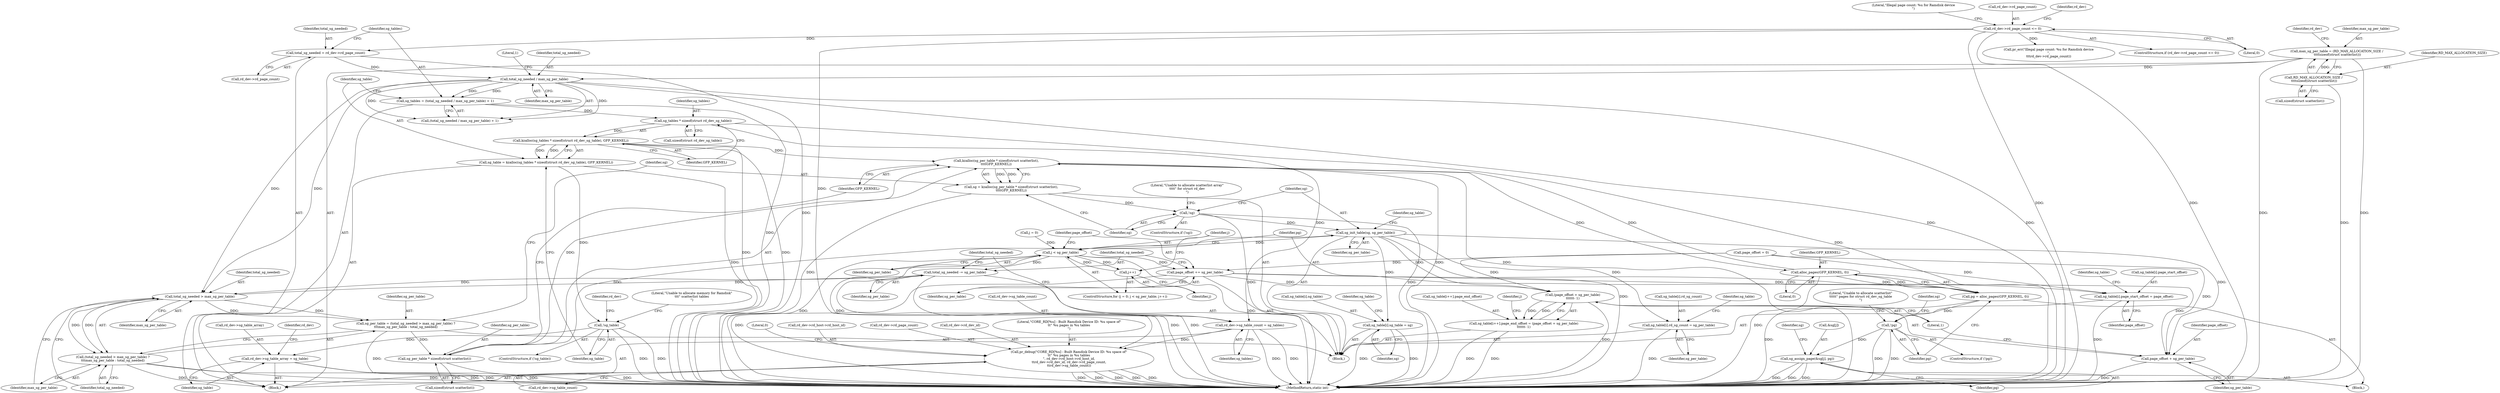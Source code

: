 digraph "1_linux_4442dc8a92b8f9ad8ee9e7f8438f4c04c03a22dc@integer" {
"1000154" [label="(Call,sg_tables = (total_sg_needed / max_sg_per_table) + 1)"];
"1000157" [label="(Call,total_sg_needed / max_sg_per_table)"];
"1000149" [label="(Call,total_sg_needed = rd_dev->rd_page_count)"];
"1000127" [label="(Call,rd_dev->rd_page_count <= 0)"];
"1000117" [label="(Call,max_sg_per_table = (RD_MAX_ALLOCATION_SIZE /\n \t\t\t\tsizeof(struct scatterlist)))"];
"1000119" [label="(Call,RD_MAX_ALLOCATION_SIZE /\n \t\t\t\tsizeof(struct scatterlist))"];
"1000164" [label="(Call,sg_tables * sizeof(struct rd_dev_sg_table))"];
"1000163" [label="(Call,kzalloc(sg_tables * sizeof(struct rd_dev_sg_table), GFP_KERNEL))"];
"1000161" [label="(Call,sg_table = kzalloc(sg_tables * sizeof(struct rd_dev_sg_table), GFP_KERNEL))"];
"1000170" [label="(Call,!sg_table)"];
"1000178" [label="(Call,rd_dev->sg_table_array = sg_table)"];
"1000201" [label="(Call,kzalloc(sg_per_table * sizeof(struct scatterlist),\n\t\t\t\tGFP_KERNEL))"];
"1000199" [label="(Call,sg = kzalloc(sg_per_table * sizeof(struct scatterlist),\n\t\t\t\tGFP_KERNEL))"];
"1000208" [label="(Call,!sg)"];
"1000216" [label="(Call,sg_init_table(sg, sg_per_table))"];
"1000219" [label="(Call,sg_table[i].sg_table = sg)"];
"1000226" [label="(Call,sg_table[i].rd_sg_count = sg_per_table)"];
"1000247" [label="(Call,(page_offset + sg_per_table)\n\t\t\t\t\t\t- 1)"];
"1000240" [label="(Call,sg_table[i++].page_end_offset = (page_offset + sg_per_table)\n\t\t\t\t\t\t- 1)"];
"1000248" [label="(Call,page_offset + sg_per_table)"];
"1000256" [label="(Call,j < sg_per_table)"];
"1000259" [label="(Call,j++)"];
"1000289" [label="(Call,page_offset += sg_per_table)"];
"1000233" [label="(Call,sg_table[i].page_start_offset = page_offset)"];
"1000292" [label="(Call,total_sg_needed -= sg_per_table)"];
"1000194" [label="(Call,total_sg_needed > max_sg_per_table)"];
"1000191" [label="(Call,sg_per_table = (total_sg_needed > max_sg_per_table) ?\n\t\t\tmax_sg_per_table : total_sg_needed)"];
"1000202" [label="(Call,sg_per_table * sizeof(struct scatterlist))"];
"1000193" [label="(Call,(total_sg_needed > max_sg_per_table) ?\n\t\t\tmax_sg_per_table : total_sg_needed)"];
"1000264" [label="(Call,alloc_pages(GFP_KERNEL, 0))"];
"1000262" [label="(Call,pg = alloc_pages(GFP_KERNEL, 0))"];
"1000268" [label="(Call,!pg)"];
"1000276" [label="(Call,sg_assign_page(&sg[j], pg))"];
"1000183" [label="(Call,rd_dev->sg_table_count = sg_tables)"];
"1000295" [label="(Call,pr_debug(\"CORE_RD[%u] - Built Ramdisk Device ID: %u space of\"\n\t\t\" %u pages in %u tables\n\", rd_dev->rd_host->rd_host_id,\n\t\trd_dev->rd_dev_id, rd_dev->rd_page_count,\n\t\trd_dev->sg_table_count))"];
"1000157" [label="(Call,total_sg_needed / max_sg_per_table)"];
"1000179" [label="(Call,rd_dev->sg_table_array)"];
"1000227" [label="(Call,sg_table[i].rd_sg_count)"];
"1000239" [label="(Identifier,page_offset)"];
"1000133" [label="(Call,pr_err(\"Illegal page count: %u for Ramdisk device\n\",\n\t\t\trd_dev->rd_page_count))"];
"1000193" [label="(Call,(total_sg_needed > max_sg_per_table) ?\n\t\t\tmax_sg_per_table : total_sg_needed)"];
"1000165" [label="(Identifier,sg_tables)"];
"1000174" [label="(Literal,\"Unable to allocate memory for Ramdisk\"\n\t\t\t\" scatterlist tables\n\")"];
"1000272" [label="(Literal,\"Unable to allocate scatterlist\"\n\t\t\t\t\t\" pages for struct rd_dev_sg_table\n\")"];
"1000209" [label="(Identifier,sg)"];
"1000247" [label="(Call,(page_offset + sg_per_table)\n\t\t\t\t\t\t- 1)"];
"1000103" [label="(Block,)"];
"1000185" [label="(Identifier,rd_dev)"];
"1000194" [label="(Call,total_sg_needed > max_sg_per_table)"];
"1000208" [label="(Call,!sg)"];
"1000150" [label="(Identifier,total_sg_needed)"];
"1000118" [label="(Identifier,max_sg_per_table)"];
"1000277" [label="(Call,&sg[j])"];
"1000182" [label="(Identifier,sg_table)"];
"1000190" [label="(Block,)"];
"1000129" [label="(Identifier,rd_dev)"];
"1000218" [label="(Identifier,sg_per_table)"];
"1000162" [label="(Identifier,sg_table)"];
"1000126" [label="(ControlStructure,if (rd_dev->rd_page_count <= 0))"];
"1000294" [label="(Identifier,sg_per_table)"];
"1000169" [label="(ControlStructure,if (!sg_table))"];
"1000232" [label="(Identifier,sg_per_table)"];
"1000160" [label="(Literal,1)"];
"1000263" [label="(Identifier,pg)"];
"1000217" [label="(Identifier,sg)"];
"1000260" [label="(Identifier,j)"];
"1000285" [label="(Identifier,sg)"];
"1000204" [label="(Call,sizeof(struct scatterlist))"];
"1000262" [label="(Call,pg = alloc_pages(GFP_KERNEL, 0))"];
"1000161" [label="(Call,sg_table = kzalloc(sg_tables * sizeof(struct rd_dev_sg_table), GFP_KERNEL))"];
"1000127" [label="(Call,rd_dev->rd_page_count <= 0)"];
"1000196" [label="(Identifier,max_sg_per_table)"];
"1000212" [label="(Literal,\"Unable to allocate scatterlist array\"\n\t\t\t\t\" for struct rd_dev\n\")"];
"1000191" [label="(Call,sg_per_table = (total_sg_needed > max_sg_per_table) ?\n\t\t\tmax_sg_per_table : total_sg_needed)"];
"1000225" [label="(Identifier,sg)"];
"1000261" [label="(Block,)"];
"1000295" [label="(Call,pr_debug(\"CORE_RD[%u] - Built Ramdisk Device ID: %u space of\"\n\t\t\" %u pages in %u tables\n\", rd_dev->rd_host->rd_host_id,\n\t\trd_dev->rd_dev_id, rd_dev->rd_page_count,\n\t\trd_dev->sg_table_count))"];
"1000281" [label="(Identifier,pg)"];
"1000296" [label="(Literal,\"CORE_RD[%u] - Built Ramdisk Device ID: %u space of\"\n\t\t\" %u pages in %u tables\n\")"];
"1000195" [label="(Identifier,total_sg_needed)"];
"1000164" [label="(Call,sg_tables * sizeof(struct rd_dev_sg_table))"];
"1000156" [label="(Call,(total_sg_needed / max_sg_per_table) + 1)"];
"1000203" [label="(Identifier,sg_per_table)"];
"1000170" [label="(Call,!sg_table)"];
"1000192" [label="(Identifier,sg_per_table)"];
"1000251" [label="(Literal,1)"];
"1000264" [label="(Call,alloc_pages(GFP_KERNEL, 0))"];
"1000256" [label="(Call,j < sg_per_table)"];
"1000158" [label="(Identifier,total_sg_needed)"];
"1000236" [label="(Identifier,sg_table)"];
"1000202" [label="(Call,sg_per_table * sizeof(struct scatterlist))"];
"1000171" [label="(Identifier,sg_table)"];
"1000155" [label="(Identifier,sg_tables)"];
"1000149" [label="(Call,total_sg_needed = rd_dev->rd_page_count)"];
"1000249" [label="(Identifier,page_offset)"];
"1000154" [label="(Call,sg_tables = (total_sg_needed / max_sg_per_table) + 1)"];
"1000258" [label="(Identifier,sg_per_table)"];
"1000180" [label="(Identifier,rd_dev)"];
"1000201" [label="(Call,kzalloc(sg_per_table * sizeof(struct scatterlist),\n\t\t\t\tGFP_KERNEL))"];
"1000134" [label="(Literal,\"Illegal page count: %u for Ramdisk device\n\")"];
"1000151" [label="(Call,rd_dev->rd_page_count)"];
"1000268" [label="(Call,!pg)"];
"1000219" [label="(Call,sg_table[i].sg_table = sg)"];
"1000117" [label="(Call,max_sg_per_table = (RD_MAX_ALLOCATION_SIZE /\n \t\t\t\tsizeof(struct scatterlist)))"];
"1000312" [label="(Literal,0)"];
"1000290" [label="(Identifier,page_offset)"];
"1000229" [label="(Identifier,sg_table)"];
"1000252" [label="(ControlStructure,for (j = 0; j < sg_per_table; j++))"];
"1000240" [label="(Call,sg_table[i++].page_end_offset = (page_offset + sg_per_table)\n\t\t\t\t\t\t- 1)"];
"1000243" [label="(Identifier,sg_table)"];
"1000120" [label="(Identifier,RD_MAX_ALLOCATION_SIZE)"];
"1000248" [label="(Call,page_offset + sg_per_table)"];
"1000297" [label="(Call,rd_dev->rd_host->rd_host_id)"];
"1000189" [label="(Identifier,total_sg_needed)"];
"1000305" [label="(Call,rd_dev->rd_page_count)"];
"1000198" [label="(Identifier,total_sg_needed)"];
"1000163" [label="(Call,kzalloc(sg_tables * sizeof(struct rd_dev_sg_table), GFP_KERNEL))"];
"1000159" [label="(Identifier,max_sg_per_table)"];
"1000110" [label="(Call,page_offset = 0)"];
"1000302" [label="(Call,rd_dev->rd_dev_id)"];
"1000259" [label="(Call,j++)"];
"1000121" [label="(Call,sizeof(struct scatterlist))"];
"1000119" [label="(Call,RD_MAX_ALLOCATION_SIZE /\n \t\t\t\tsizeof(struct scatterlist))"];
"1000183" [label="(Call,rd_dev->sg_table_count = sg_tables)"];
"1000257" [label="(Identifier,j)"];
"1000267" [label="(ControlStructure,if (!pg))"];
"1000206" [label="(Identifier,GFP_KERNEL)"];
"1000128" [label="(Call,rd_dev->rd_page_count)"];
"1000233" [label="(Call,sg_table[i].page_start_offset = page_offset)"];
"1000241" [label="(Call,sg_table[i++].page_end_offset)"];
"1000266" [label="(Literal,0)"];
"1000166" [label="(Call,sizeof(struct rd_dev_sg_table))"];
"1000292" [label="(Call,total_sg_needed -= sg_per_table)"];
"1000184" [label="(Call,rd_dev->sg_table_count)"];
"1000279" [label="(Identifier,sg)"];
"1000226" [label="(Call,sg_table[i].rd_sg_count = sg_per_table)"];
"1000216" [label="(Call,sg_init_table(sg, sg_per_table))"];
"1000178" [label="(Call,rd_dev->sg_table_array = sg_table)"];
"1000199" [label="(Call,sg = kzalloc(sg_per_table * sizeof(struct scatterlist),\n\t\t\t\tGFP_KERNEL))"];
"1000289" [label="(Call,page_offset += sg_per_table)"];
"1000144" [label="(Identifier,rd_dev)"];
"1000234" [label="(Call,sg_table[i].page_start_offset)"];
"1000187" [label="(Identifier,sg_tables)"];
"1000131" [label="(Literal,0)"];
"1000200" [label="(Identifier,sg)"];
"1000313" [label="(MethodReturn,static int)"];
"1000220" [label="(Call,sg_table[i].sg_table)"];
"1000276" [label="(Call,sg_assign_page(&sg[j], pg))"];
"1000207" [label="(ControlStructure,if (!sg))"];
"1000293" [label="(Identifier,total_sg_needed)"];
"1000291" [label="(Identifier,sg_per_table)"];
"1000253" [label="(Call,j = 0)"];
"1000197" [label="(Identifier,max_sg_per_table)"];
"1000222" [label="(Identifier,sg_table)"];
"1000168" [label="(Identifier,GFP_KERNEL)"];
"1000250" [label="(Identifier,sg_per_table)"];
"1000269" [label="(Identifier,pg)"];
"1000254" [label="(Identifier,j)"];
"1000265" [label="(Identifier,GFP_KERNEL)"];
"1000308" [label="(Call,rd_dev->sg_table_count)"];
"1000154" -> "1000103"  [label="AST: "];
"1000154" -> "1000156"  [label="CFG: "];
"1000155" -> "1000154"  [label="AST: "];
"1000156" -> "1000154"  [label="AST: "];
"1000162" -> "1000154"  [label="CFG: "];
"1000154" -> "1000313"  [label="DDG: "];
"1000157" -> "1000154"  [label="DDG: "];
"1000157" -> "1000154"  [label="DDG: "];
"1000154" -> "1000164"  [label="DDG: "];
"1000157" -> "1000156"  [label="AST: "];
"1000157" -> "1000159"  [label="CFG: "];
"1000158" -> "1000157"  [label="AST: "];
"1000159" -> "1000157"  [label="AST: "];
"1000160" -> "1000157"  [label="CFG: "];
"1000157" -> "1000313"  [label="DDG: "];
"1000157" -> "1000313"  [label="DDG: "];
"1000157" -> "1000156"  [label="DDG: "];
"1000157" -> "1000156"  [label="DDG: "];
"1000149" -> "1000157"  [label="DDG: "];
"1000117" -> "1000157"  [label="DDG: "];
"1000157" -> "1000194"  [label="DDG: "];
"1000157" -> "1000194"  [label="DDG: "];
"1000149" -> "1000103"  [label="AST: "];
"1000149" -> "1000151"  [label="CFG: "];
"1000150" -> "1000149"  [label="AST: "];
"1000151" -> "1000149"  [label="AST: "];
"1000155" -> "1000149"  [label="CFG: "];
"1000149" -> "1000313"  [label="DDG: "];
"1000127" -> "1000149"  [label="DDG: "];
"1000127" -> "1000126"  [label="AST: "];
"1000127" -> "1000131"  [label="CFG: "];
"1000128" -> "1000127"  [label="AST: "];
"1000131" -> "1000127"  [label="AST: "];
"1000134" -> "1000127"  [label="CFG: "];
"1000144" -> "1000127"  [label="CFG: "];
"1000127" -> "1000313"  [label="DDG: "];
"1000127" -> "1000313"  [label="DDG: "];
"1000127" -> "1000133"  [label="DDG: "];
"1000127" -> "1000295"  [label="DDG: "];
"1000117" -> "1000103"  [label="AST: "];
"1000117" -> "1000119"  [label="CFG: "];
"1000118" -> "1000117"  [label="AST: "];
"1000119" -> "1000117"  [label="AST: "];
"1000129" -> "1000117"  [label="CFG: "];
"1000117" -> "1000313"  [label="DDG: "];
"1000117" -> "1000313"  [label="DDG: "];
"1000119" -> "1000117"  [label="DDG: "];
"1000119" -> "1000121"  [label="CFG: "];
"1000120" -> "1000119"  [label="AST: "];
"1000121" -> "1000119"  [label="AST: "];
"1000119" -> "1000313"  [label="DDG: "];
"1000164" -> "1000163"  [label="AST: "];
"1000164" -> "1000166"  [label="CFG: "];
"1000165" -> "1000164"  [label="AST: "];
"1000166" -> "1000164"  [label="AST: "];
"1000168" -> "1000164"  [label="CFG: "];
"1000164" -> "1000313"  [label="DDG: "];
"1000164" -> "1000163"  [label="DDG: "];
"1000164" -> "1000183"  [label="DDG: "];
"1000163" -> "1000161"  [label="AST: "];
"1000163" -> "1000168"  [label="CFG: "];
"1000168" -> "1000163"  [label="AST: "];
"1000161" -> "1000163"  [label="CFG: "];
"1000163" -> "1000313"  [label="DDG: "];
"1000163" -> "1000313"  [label="DDG: "];
"1000163" -> "1000161"  [label="DDG: "];
"1000163" -> "1000161"  [label="DDG: "];
"1000163" -> "1000201"  [label="DDG: "];
"1000161" -> "1000103"  [label="AST: "];
"1000162" -> "1000161"  [label="AST: "];
"1000171" -> "1000161"  [label="CFG: "];
"1000161" -> "1000313"  [label="DDG: "];
"1000161" -> "1000170"  [label="DDG: "];
"1000170" -> "1000169"  [label="AST: "];
"1000170" -> "1000171"  [label="CFG: "];
"1000171" -> "1000170"  [label="AST: "];
"1000174" -> "1000170"  [label="CFG: "];
"1000180" -> "1000170"  [label="CFG: "];
"1000170" -> "1000313"  [label="DDG: "];
"1000170" -> "1000313"  [label="DDG: "];
"1000170" -> "1000178"  [label="DDG: "];
"1000178" -> "1000103"  [label="AST: "];
"1000178" -> "1000182"  [label="CFG: "];
"1000179" -> "1000178"  [label="AST: "];
"1000182" -> "1000178"  [label="AST: "];
"1000185" -> "1000178"  [label="CFG: "];
"1000178" -> "1000313"  [label="DDG: "];
"1000178" -> "1000313"  [label="DDG: "];
"1000201" -> "1000199"  [label="AST: "];
"1000201" -> "1000206"  [label="CFG: "];
"1000202" -> "1000201"  [label="AST: "];
"1000206" -> "1000201"  [label="AST: "];
"1000199" -> "1000201"  [label="CFG: "];
"1000201" -> "1000313"  [label="DDG: "];
"1000201" -> "1000313"  [label="DDG: "];
"1000201" -> "1000199"  [label="DDG: "];
"1000201" -> "1000199"  [label="DDG: "];
"1000202" -> "1000201"  [label="DDG: "];
"1000264" -> "1000201"  [label="DDG: "];
"1000201" -> "1000264"  [label="DDG: "];
"1000199" -> "1000190"  [label="AST: "];
"1000200" -> "1000199"  [label="AST: "];
"1000209" -> "1000199"  [label="CFG: "];
"1000199" -> "1000313"  [label="DDG: "];
"1000199" -> "1000208"  [label="DDG: "];
"1000208" -> "1000207"  [label="AST: "];
"1000208" -> "1000209"  [label="CFG: "];
"1000209" -> "1000208"  [label="AST: "];
"1000212" -> "1000208"  [label="CFG: "];
"1000217" -> "1000208"  [label="CFG: "];
"1000208" -> "1000313"  [label="DDG: "];
"1000208" -> "1000313"  [label="DDG: "];
"1000208" -> "1000216"  [label="DDG: "];
"1000216" -> "1000190"  [label="AST: "];
"1000216" -> "1000218"  [label="CFG: "];
"1000217" -> "1000216"  [label="AST: "];
"1000218" -> "1000216"  [label="AST: "];
"1000222" -> "1000216"  [label="CFG: "];
"1000216" -> "1000313"  [label="DDG: "];
"1000202" -> "1000216"  [label="DDG: "];
"1000216" -> "1000219"  [label="DDG: "];
"1000216" -> "1000226"  [label="DDG: "];
"1000216" -> "1000247"  [label="DDG: "];
"1000216" -> "1000248"  [label="DDG: "];
"1000216" -> "1000256"  [label="DDG: "];
"1000219" -> "1000190"  [label="AST: "];
"1000219" -> "1000225"  [label="CFG: "];
"1000220" -> "1000219"  [label="AST: "];
"1000225" -> "1000219"  [label="AST: "];
"1000229" -> "1000219"  [label="CFG: "];
"1000219" -> "1000313"  [label="DDG: "];
"1000219" -> "1000313"  [label="DDG: "];
"1000226" -> "1000190"  [label="AST: "];
"1000226" -> "1000232"  [label="CFG: "];
"1000227" -> "1000226"  [label="AST: "];
"1000232" -> "1000226"  [label="AST: "];
"1000236" -> "1000226"  [label="CFG: "];
"1000226" -> "1000313"  [label="DDG: "];
"1000247" -> "1000240"  [label="AST: "];
"1000247" -> "1000251"  [label="CFG: "];
"1000248" -> "1000247"  [label="AST: "];
"1000251" -> "1000247"  [label="AST: "];
"1000240" -> "1000247"  [label="CFG: "];
"1000247" -> "1000313"  [label="DDG: "];
"1000247" -> "1000240"  [label="DDG: "];
"1000247" -> "1000240"  [label="DDG: "];
"1000289" -> "1000247"  [label="DDG: "];
"1000110" -> "1000247"  [label="DDG: "];
"1000240" -> "1000190"  [label="AST: "];
"1000241" -> "1000240"  [label="AST: "];
"1000254" -> "1000240"  [label="CFG: "];
"1000240" -> "1000313"  [label="DDG: "];
"1000240" -> "1000313"  [label="DDG: "];
"1000248" -> "1000250"  [label="CFG: "];
"1000249" -> "1000248"  [label="AST: "];
"1000250" -> "1000248"  [label="AST: "];
"1000251" -> "1000248"  [label="CFG: "];
"1000248" -> "1000313"  [label="DDG: "];
"1000289" -> "1000248"  [label="DDG: "];
"1000110" -> "1000248"  [label="DDG: "];
"1000256" -> "1000252"  [label="AST: "];
"1000256" -> "1000258"  [label="CFG: "];
"1000257" -> "1000256"  [label="AST: "];
"1000258" -> "1000256"  [label="AST: "];
"1000263" -> "1000256"  [label="CFG: "];
"1000290" -> "1000256"  [label="CFG: "];
"1000256" -> "1000313"  [label="DDG: "];
"1000256" -> "1000313"  [label="DDG: "];
"1000256" -> "1000313"  [label="DDG: "];
"1000259" -> "1000256"  [label="DDG: "];
"1000253" -> "1000256"  [label="DDG: "];
"1000256" -> "1000259"  [label="DDG: "];
"1000256" -> "1000289"  [label="DDG: "];
"1000256" -> "1000292"  [label="DDG: "];
"1000259" -> "1000252"  [label="AST: "];
"1000259" -> "1000260"  [label="CFG: "];
"1000260" -> "1000259"  [label="AST: "];
"1000257" -> "1000259"  [label="CFG: "];
"1000289" -> "1000190"  [label="AST: "];
"1000289" -> "1000291"  [label="CFG: "];
"1000290" -> "1000289"  [label="AST: "];
"1000291" -> "1000289"  [label="AST: "];
"1000293" -> "1000289"  [label="CFG: "];
"1000289" -> "1000313"  [label="DDG: "];
"1000289" -> "1000233"  [label="DDG: "];
"1000110" -> "1000289"  [label="DDG: "];
"1000233" -> "1000190"  [label="AST: "];
"1000233" -> "1000239"  [label="CFG: "];
"1000234" -> "1000233"  [label="AST: "];
"1000239" -> "1000233"  [label="AST: "];
"1000243" -> "1000233"  [label="CFG: "];
"1000233" -> "1000313"  [label="DDG: "];
"1000110" -> "1000233"  [label="DDG: "];
"1000292" -> "1000190"  [label="AST: "];
"1000292" -> "1000294"  [label="CFG: "];
"1000293" -> "1000292"  [label="AST: "];
"1000294" -> "1000292"  [label="AST: "];
"1000189" -> "1000292"  [label="CFG: "];
"1000292" -> "1000313"  [label="DDG: "];
"1000292" -> "1000313"  [label="DDG: "];
"1000292" -> "1000194"  [label="DDG: "];
"1000194" -> "1000292"  [label="DDG: "];
"1000194" -> "1000193"  [label="AST: "];
"1000194" -> "1000196"  [label="CFG: "];
"1000195" -> "1000194"  [label="AST: "];
"1000196" -> "1000194"  [label="AST: "];
"1000197" -> "1000194"  [label="CFG: "];
"1000198" -> "1000194"  [label="CFG: "];
"1000194" -> "1000191"  [label="DDG: "];
"1000194" -> "1000191"  [label="DDG: "];
"1000194" -> "1000193"  [label="DDG: "];
"1000194" -> "1000193"  [label="DDG: "];
"1000191" -> "1000190"  [label="AST: "];
"1000191" -> "1000193"  [label="CFG: "];
"1000192" -> "1000191"  [label="AST: "];
"1000193" -> "1000191"  [label="AST: "];
"1000200" -> "1000191"  [label="CFG: "];
"1000191" -> "1000313"  [label="DDG: "];
"1000191" -> "1000202"  [label="DDG: "];
"1000202" -> "1000204"  [label="CFG: "];
"1000203" -> "1000202"  [label="AST: "];
"1000204" -> "1000202"  [label="AST: "];
"1000206" -> "1000202"  [label="CFG: "];
"1000202" -> "1000313"  [label="DDG: "];
"1000193" -> "1000197"  [label="CFG: "];
"1000193" -> "1000198"  [label="CFG: "];
"1000197" -> "1000193"  [label="AST: "];
"1000198" -> "1000193"  [label="AST: "];
"1000193" -> "1000313"  [label="DDG: "];
"1000193" -> "1000313"  [label="DDG: "];
"1000193" -> "1000313"  [label="DDG: "];
"1000264" -> "1000262"  [label="AST: "];
"1000264" -> "1000266"  [label="CFG: "];
"1000265" -> "1000264"  [label="AST: "];
"1000266" -> "1000264"  [label="AST: "];
"1000262" -> "1000264"  [label="CFG: "];
"1000264" -> "1000313"  [label="DDG: "];
"1000264" -> "1000262"  [label="DDG: "];
"1000264" -> "1000262"  [label="DDG: "];
"1000262" -> "1000261"  [label="AST: "];
"1000263" -> "1000262"  [label="AST: "];
"1000269" -> "1000262"  [label="CFG: "];
"1000262" -> "1000313"  [label="DDG: "];
"1000262" -> "1000268"  [label="DDG: "];
"1000268" -> "1000267"  [label="AST: "];
"1000268" -> "1000269"  [label="CFG: "];
"1000269" -> "1000268"  [label="AST: "];
"1000272" -> "1000268"  [label="CFG: "];
"1000279" -> "1000268"  [label="CFG: "];
"1000268" -> "1000313"  [label="DDG: "];
"1000268" -> "1000313"  [label="DDG: "];
"1000268" -> "1000276"  [label="DDG: "];
"1000276" -> "1000261"  [label="AST: "];
"1000276" -> "1000281"  [label="CFG: "];
"1000277" -> "1000276"  [label="AST: "];
"1000281" -> "1000276"  [label="AST: "];
"1000285" -> "1000276"  [label="CFG: "];
"1000276" -> "1000313"  [label="DDG: "];
"1000276" -> "1000313"  [label="DDG: "];
"1000276" -> "1000313"  [label="DDG: "];
"1000183" -> "1000103"  [label="AST: "];
"1000183" -> "1000187"  [label="CFG: "];
"1000184" -> "1000183"  [label="AST: "];
"1000187" -> "1000183"  [label="AST: "];
"1000189" -> "1000183"  [label="CFG: "];
"1000183" -> "1000313"  [label="DDG: "];
"1000183" -> "1000313"  [label="DDG: "];
"1000183" -> "1000295"  [label="DDG: "];
"1000295" -> "1000103"  [label="AST: "];
"1000295" -> "1000308"  [label="CFG: "];
"1000296" -> "1000295"  [label="AST: "];
"1000297" -> "1000295"  [label="AST: "];
"1000302" -> "1000295"  [label="AST: "];
"1000305" -> "1000295"  [label="AST: "];
"1000308" -> "1000295"  [label="AST: "];
"1000312" -> "1000295"  [label="CFG: "];
"1000295" -> "1000313"  [label="DDG: "];
"1000295" -> "1000313"  [label="DDG: "];
"1000295" -> "1000313"  [label="DDG: "];
"1000295" -> "1000313"  [label="DDG: "];
"1000295" -> "1000313"  [label="DDG: "];
}
